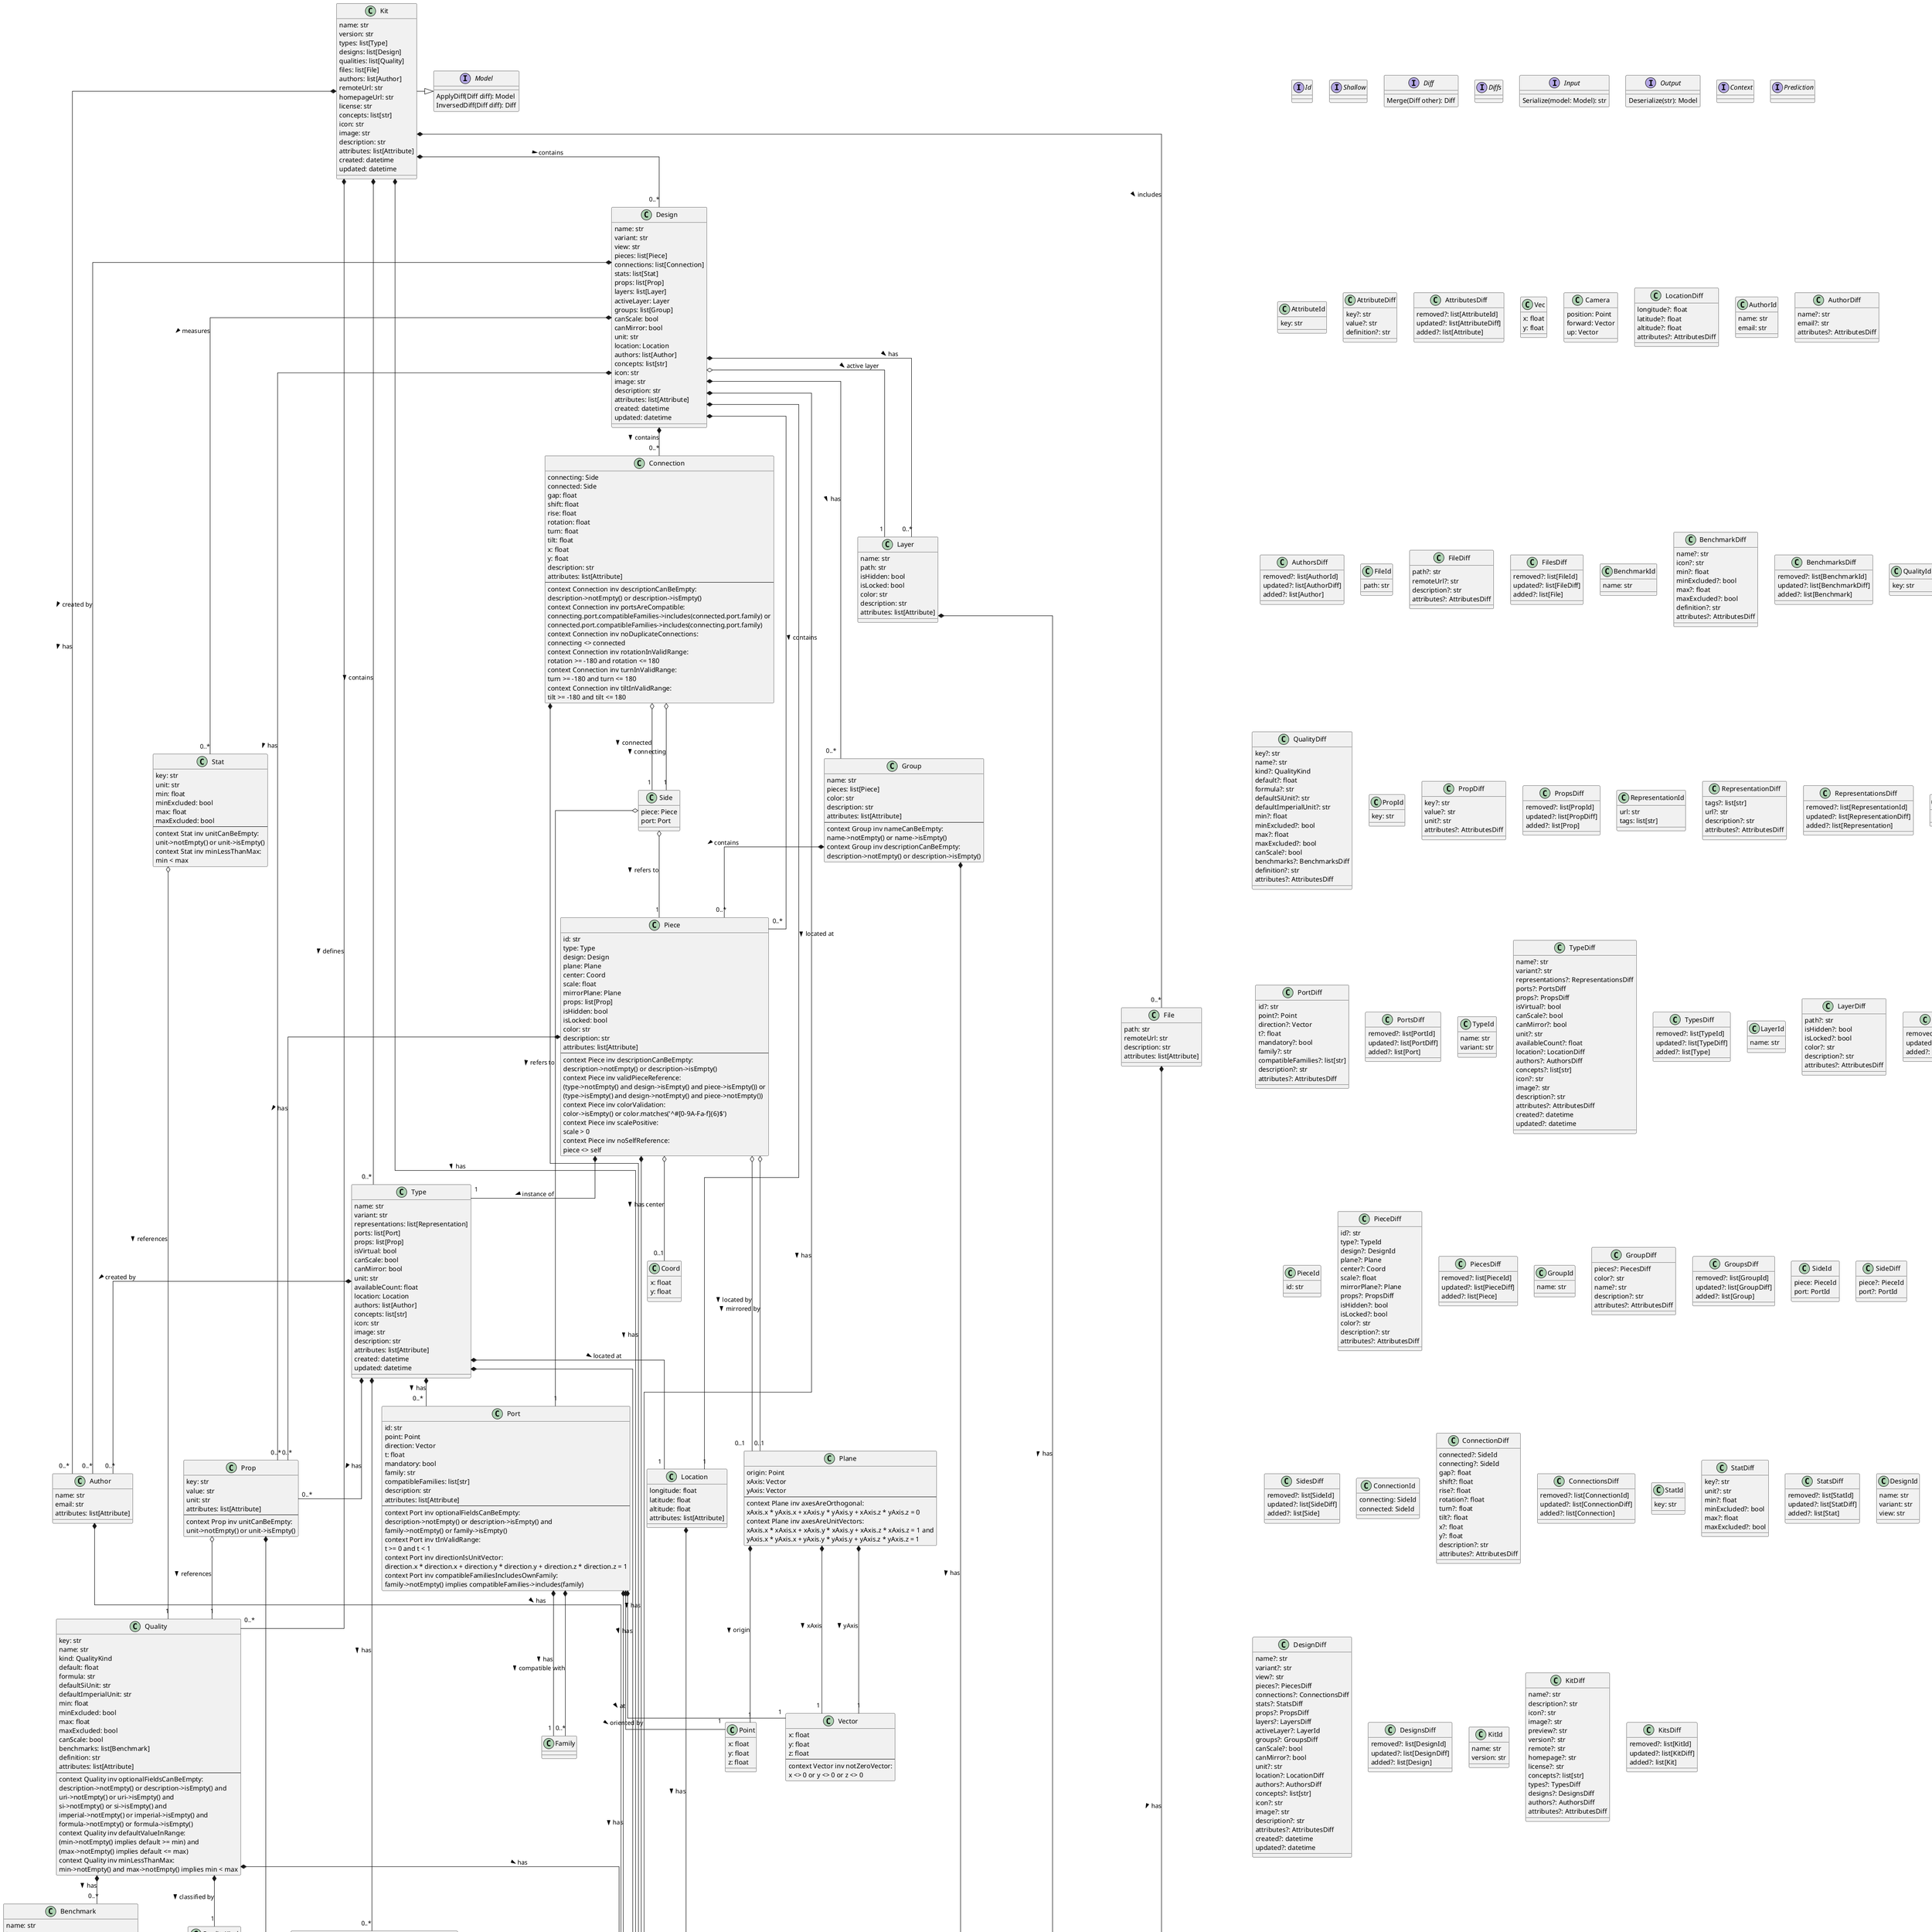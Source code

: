 @startuml "software architecture"
skinparam linetype ortho

' #region Interfaces
interface Id {
}

interface Model {
  ApplyDiff(Diff diff): Model
  InversedDiff(Diff diff): Diff
}

interface Shallow {
}

interface Diff {
  Merge(Diff other): Diff
}

interface Diffs {
}

interface Input {
  Serialize(model: Model): str
}

interface Output {
  Deserialize(str): Model
}

interface Context {
}

interface Prediction {
}
' #endregion Interfaces

' #region Classes

' #region Attribute
class Attribute {
  key: str
  value: str
  definition: str
  --
  context Attribute inv valueCanBeEmpty:
    value->notEmpty() or value->isEmpty()
  context Attribute inv definitionCanBeEmpty:
    definition->notEmpty() or definition->isEmpty()
  context Attribute inv emptyValueMeansTrue:
    value->isEmpty() implies value = 'true'
  context Attribute inv unitCanBeEmpty:
    unit->notEmpty() or unit->isEmpty()
}

class AttributeId {
  key: str
}

class AttributeDiff {
  key?: str
  value?: str
  definition?: str
}

class AttributesDiff {
  removed?: list[AttributeId]
  updated?: list[AttributeDiff]
  added?: list[Attribute]
}
' #endregion Attribute

' #region Coord
class Coord {
  x: float
  y: float
}
' #endregion Coord

' #region Vec
class Vec {
  x: float
  y: float
}
' #endregion Vec

' #region Point
class Point {
  x: float
  y: float
  z: float
}
' #endregion Point

' #region Vector
class Vector {
  x: float
  y: float
  z: float
  --
  context Vector inv notZeroVector:
    x <> 0 or y <> 0 or z <> 0
}
' #endregion Vector

' #region Plane
class Plane {
  origin: Point
  xAxis: Vector
  yAxis: Vector
  --
  context Plane inv axesAreOrthogonal:
    xAxis.x * yAxis.x + xAxis.y * yAxis.y + xAxis.z * yAxis.z = 0
  context Plane inv axesAreUnitVectors:
    xAxis.x * xAxis.x + xAxis.y * xAxis.y + xAxis.z * xAxis.z = 1 and
    yAxis.x * yAxis.x + yAxis.y * yAxis.y + yAxis.z * yAxis.z = 1
}
' #endregion Plane

' #region Camera
class Camera {
  position: Point
  forward: Vector
  up: Vector
}
' #endregion Camera

' #region Location
class Location {
  longitude: float
  latitude: float
  altitude: float
  attributes: list[Attribute]
}

class LocationDiff {
  longitude?: float
  latitude?: float
  altitude?: float
  attributes?: AttributesDiff
}
' #endregion Location

' #region Author
class Author {
  name: str
  email: str
  attributes: list[Attribute]
}

class AuthorId {
  name: str
  email: str
}

class AuthorDiff {
  name?: str
  email?: str
  attributes?: AttributesDiff
}

class AuthorsDiff {
  removed?: list[AuthorId]
  updated?: list[AuthorDiff]
  added?: list[Author]
}
' #endregion Author

' #region File
class File {
  path: str
  remoteUrl: str
  description: str
  attributes: list[Attribute]
}

class FileId {
  path: str
}

class FileDiff {
  path?: str
  remoteUrl?: str
  description?: str
  attributes?: AttributesDiff
}

class FilesDiff {
  removed?: list[FileId]
  updated?: list[FileDiff]
  added?: list[File]
}
' #endregion File

' #region Benchmark
class Benchmark {
  name: str
  icon: str
  min: float
  minExcluded: bool
  max: float
  maxExcluded: bool
  definition: str
  attributes: list[Attribute]
  --
  context Benchmark inv iconCanBeEmpty:
    icon->notEmpty() or icon->isEmpty()
  context Benchmark inv minLessThanMax:
    min < max
}

class BenchmarkId {
  name: str
}

class BenchmarkDiff {
  name?: str
  icon?: str
  min?: float
  minExcluded?: bool
  max?: float
  maxExcluded?: bool
  definition?: str
  attributes?: AttributesDiff
}

class BenchmarksDiff {
  removed?: list[BenchmarkId]
  updated?: list[BenchmarkDiff]
  added?: list[Benchmark]
}
' #endregion Benchmark

' #region QualityKind
class QualityKind {
  <<enumeration>>
  General
  Design
  Type
  Piece
  Connection
  Port
}
' #endregion QualityKind

' #region Quality
class Quality {
  key: str
  name: str
  kind: QualityKind
  default: float
  formula: str
  defaultSiUnit: str
  defaultImperialUnit: str
  min: float
  minExcluded: bool
  max: float
  maxExcluded: bool
  canScale: bool
  benchmarks: list[Benchmark]
  definition: str
  attributes: list[Attribute]
  --
  context Quality inv optionalFieldsCanBeEmpty:
    description->notEmpty() or description->isEmpty() and
    uri->notEmpty() or uri->isEmpty() and
    si->notEmpty() or si->isEmpty() and
    imperial->notEmpty() or imperial->isEmpty() and
    formula->notEmpty() or formula->isEmpty()
  context Quality inv defaultValueInRange:
    (min->notEmpty() implies default >= min) and
    (max->notEmpty() implies default <= max)
  context Quality inv minLessThanMax:
    min->notEmpty() and max->notEmpty() implies min < max
}

class QualityId {
  key: str
}

class QualityDiff {
  key?: str
  name?: str
  kind?: QualityKind
  default?: float
  formula?: str
  defaultSiUnit?: str
  defaultImperialUnit?: str
  min?: float
  minExcluded?: bool
  max?: float
  maxExcluded?: bool
  canScale?: bool
  benchmarks?: BenchmarksDiff
  definition?: str
  attributes?: AttributesDiff
}
' #endregion Quality

' #region Prop
class Prop {
  key: str
  value: str
  unit: str
  attributes: list[Attribute]
  --
  context Prop inv unitCanBeEmpty:
    unit->notEmpty() or unit->isEmpty()
}

class PropId {
  key: str
}

class PropDiff {
  key?: str
  value?: str
  unit?: str
  attributes?: AttributesDiff
}

class PropsDiff {
  removed?: list[PropId]
  updated?: list[PropDiff]
  added?: list[Prop]
}
' #endregion Prop

' #region Representation
class Representation {
  tags: list[str]
  url: str
  description: str
  attributes: list[Attribute]
  --
  context Representation inv descriptionCanBeEmpty:
    description->notEmpty() or description->isEmpty()
}

class RepresentationId {
  url: str
  tags: list[str]
}

class RepresentationDiff {
  tags?: list[str]
  url?: str
  description?: str
  attributes?: AttributesDiff
}

class RepresentationsDiff {
  removed?: list[RepresentationId]
  updated?: list[RepresentationDiff]
  added?: list[Representation]
}
' #endregion Representation

' #region Port
class Port {
  id: str
  point: Point
  direction: Vector
  t: float
  mandatory: bool
  family: str
  compatibleFamilies: list[str]
  description: str
  attributes: list[Attribute]
  --
  context Port inv optionalFieldsCanBeEmpty:
    description->notEmpty() or description->isEmpty() and
    family->notEmpty() or family->isEmpty()
  context Port inv tInValidRange:
    t >= 0 and t < 1
  context Port inv directionIsUnitVector:
    direction.x * direction.x + direction.y * direction.y + direction.z * direction.z = 1
  context Port inv compatibleFamiliesIncludesOwnFamily:
    family->notEmpty() implies compatibleFamilies->includes(family)
}

class PortId {
  id: str
}

class PortDiff {
  id?: str
  point?: Point
  direction?: Vector
  t?: float
  mandatory?: bool
  family?: str
  compatibleFamilies?: list[str]
  description?: str
  attributes?: AttributesDiff
}

class PortsDiff {
  removed?: list[PortId]
  updated?: list[PortDiff]
  added?: list[Port]
}
' #endregion Port

' #region Type
class Type {
  name: str
  variant: str
  representations: list[Representation]
  ports: list[Port]
  props: list[Prop]
  isVirtual: bool
  canScale: bool
  canMirror: bool
  unit: str
  availableCount: float
  location: Location
  authors: list[Author]
  concepts: list[str]
  icon: str
  image: str
  description: str
  attributes: list[Attribute]
  created: datetime
  updated: datetime
}

class TypeId {
  name: str
  variant: str
}

class TypeDiff {
  name?: str
  variant?: str
  representations?: RepresentationsDiff
  ports?: PortsDiff
  props?: PropsDiff
  isVirtual?: bool
  canScale?: bool
  canMirror?: bool
  unit?: str
  availableCount?: float
  location?: LocationDiff
  authors?: AuthorsDiff
  concepts?: list[str]
  icon?: str
  image?: str
  description?: str
  attributes?: AttributesDiff
  created?: datetime
  updated?: datetime
}

class TypesDiff {
  removed?: list[TypeId]
  updated?: list[TypeDiff]
  added?: list[Type]
}
' #endregion Type

' #region Layer
class Layer {
  name: str
  path: str
  isHidden: bool
  isLocked: bool
  color: str
  description: str
  attributes: list[Attribute]
}

class LayerId {
  name: str
}

class LayerDiff {
  path?: str
  isHidden?: bool
  isLocked?: bool
  color?: str
  description?: str
  attributes?: AttributesDiff
}

class LayersDiff {
  removed?: list[LayerId]
  updated?: list[LayerDiff]
  added?: list[Layer]
}
' #endregion Layer

' #region Piece
class Piece {
  id: str
  type: Type
  design: Design
  plane: Plane
  center: Coord
  scale: float
  mirrorPlane: Plane
  props: list[Prop]
  isHidden: bool
  isLocked: bool
  color: str
  description: str
  attributes: list[Attribute]
  --
  context Piece inv descriptionCanBeEmpty:
    description->notEmpty() or description->isEmpty()
  context Piece inv validPieceReference:
    (type->notEmpty() and design->isEmpty() and piece->isEmpty()) or
    (type->isEmpty() and design->notEmpty() and piece->notEmpty())
  context Piece inv colorValidation:
    color->isEmpty() or color.matches('^#[0-9A-Fa-f]{6}$')
  context Piece inv scalePositive:
    scale > 0
  context Piece inv noSelfReference:
    piece <> self
}

class PieceId {
  id: str
}

class PieceDiff {
  id?: str
  type?: TypeId
  design?: DesignId
  plane?: Plane
  center?: Coord
  scale?: float
  mirrorPlane?: Plane
  props?: PropsDiff
  isHidden?: bool
  isLocked?: bool
  color?: str
  description?: str
  attributes?: AttributesDiff
}

class PiecesDiff {
  removed?: list[PieceId]
  updated?: list[PieceDiff]
  added?: list[Piece]
}
' #endregion Piece

' #region Group
class Group {
  name: str
  pieces: list[Piece]
  color: str
  description: str
  attributes: list[Attribute]
  --
  context Group inv nameCanBeEmpty:
    name->notEmpty() or name->isEmpty()
  context Group inv descriptionCanBeEmpty:
    description->notEmpty() or description->isEmpty()
}

class GroupId {
  name: str
}

class GroupDiff {
  pieces?: PiecesDiff
  color?: str
  name?: str
  description?: str
  attributes?: AttributesDiff
}

class GroupsDiff {
  removed?: list[GroupId]
  updated?: list[GroupDiff]
  added?: list[Group]
}
' #endregion Group

' #region Side
class Side {
  piece: Piece
  port: Port
}

class SideId {
  piece: PieceId
  port: PortId
}

class SideDiff {
  piece?: PieceId
  port?: PortId
}

class SidesDiff {
  removed?: list[SideId]
  updated?: list[SideDiff]
  added?: list[Side]
}
' #endregion Side

' #region Connection
class Connection {
  connecting: Side
  connected: Side
  gap: float
  shift: float
  rise: float
  rotation: float
  turn: float
  tilt: float
  x: float
  y: float
  description: str
  attributes: list[Attribute]
  --
  context Connection inv descriptionCanBeEmpty:
    description->notEmpty() or description->isEmpty()
  context Connection inv portsAreCompatible:
    connecting.port.compatibleFamilies->includes(connected.port.family) or
    connected.port.compatibleFamilies->includes(connecting.port.family)
  context Connection inv noDuplicateConnections:
    connecting <> connected
  context Connection inv rotationInValidRange:
    rotation >= -180 and rotation <= 180
  context Connection inv turnInValidRange:
    turn >= -180 and turn <= 180
  context Connection inv tiltInValidRange:
    tilt >= -180 and tilt <= 180
}

class ConnectionId {
  connecting: SideId
  connected: SideId
}

class ConnectionDiff {
  connected?: SideId
  connecting?: SideId
  gap?: float
  shift?: float
  rise?: float
  rotation?: float
  turn?: float
  tilt?: float
  x?: float
  y?: float
  description?: str
  attributes?: AttributesDiff
}

class ConnectionsDiff {
  removed?: list[ConnectionId]
  updated?: list[ConnectionDiff]
  added?: list[Connection]
}
' #endregion Connection

' #region Stat
class Stat {
  key: str
  unit: str
  min: float
  minExcluded: bool
  max: float
  maxExcluded: bool
  --
  context Stat inv unitCanBeEmpty:
    unit->notEmpty() or unit->isEmpty()
  context Stat inv minLessThanMax:
    min < max
}

class StatId {
  key: str
}

class StatDiff {
  key?: str
  unit?: str
  min?: float
  minExcluded?: bool
  max?: float
  maxExcluded?: bool
}

class StatsDiff {
  removed?: list[StatId]
  updated?: list[StatDiff]
  added?: list[Stat]
}
' #endregion Stat

' #region Design
class Design {
  name: str
  variant: str
  view: str
  pieces: list[Piece]
  connections: list[Connection]
  stats: list[Stat]
  props: list[Prop]
  layers: list[Layer]
  activeLayer: Layer
  groups: list[Group]
  canScale: bool
  canMirror: bool
  unit: str
  location: Location
  authors: list[Author]
  concepts: list[str]
  icon: str
  image: str
  description: str
  attributes: list[Attribute]
  created: datetime
  updated: datetime
}

class DesignId {
  name: str
  variant: str
  view: str
}

class DesignDiff {
  name?: str
  variant?: str
  view?: str
  pieces?: PiecesDiff
  connections?: ConnectionsDiff
  stats?: StatsDiff
  props?: PropsDiff
  layers?: LayersDiff
  activeLayer?: LayerId
  groups?: GroupsDiff
  canScale?: bool
  canMirror?: bool
  unit?: str
  location?: LocationDiff
  authors?: AuthorsDiff
  concepts?: list[str]
  icon?: str
  image?: str
  description?: str
  attributes?: AttributesDiff
  created?: datetime
  updated?: datetime
}

class DesignsDiff {
  removed?: list[DesignId]
  updated?: list[DesignDiff]
  added?: list[Design]
}
' #endregion Design

' #region Kit
class Kit {
  name: str
  version: str
  types: list[Type]
  designs: list[Design]
  qualities: list[Quality]
  files: list[File]
  authors: list[Author]
  remoteUrl: str
  homepageUrl: str
  license: str
  concepts: list[str]
  icon: str
  image: str
  description: str
  attributes: list[Attribute]
  created: datetime
  updated: datetime
}

class KitId {
  name: str
  version: str
}

class KitDiff {
  name?: str
  description?: str
  icon?: str
  image?: str
  preview?: str
  version?: str
  remote?: str
  homepage?: str
  license?: str
  concepts?: list[str]
  types?: TypesDiff
  designs?: DesignsDiff
  authors?: AuthorsDiff
  attributes?: AttributesDiff
}

class KitsDiff {
  removed?: list[KitId]
  updated?: list[KitDiff]
  added?: list[Kit]
}
' #endregion Kit

' #endregion Classes

' #region Relationships
Plane *-- "1" Point : origin >
Plane *-- "1" Vector : xAxis >
Plane *-- "1" Vector : yAxis >

Location *-- "0..*" Attribute : has >
Author *-- "0..*" Attribute : has >
File *-- "0..*" Attribute : has >

Quality *-- "1" QualityKind : classified by >
Quality *-- "0..*" Benchmark : has >
Quality *-- "0..*" Attribute : has >
Benchmark *-- "0..*" Attribute : has >
Prop o-- "1" Quality : references >
Prop *-- "0..*" Attribute : has >
Stat o-- "1" Quality : references >

Type *-- "0..*" Representation : has >
Type *-- "0..*" Port : has >
Type *-- "0..*" Attribute : has >
Type *-- "0..*" Prop : has >
Type *-- "1" Location : located at >
Type *-- "0..*" Author : created by >

Representation *-- "0..*" Attribute : has >

Port *-- "0..*" Attribute : has >
Port *-- "1" Point : at >
Port *-- "1" Vector : oriented by >
Port *-- "1" Family : has >
Port *-- "0..*" Family : compatible with >

Layer *-- "0..*" Attribute : has >

Piece *-- "1" Type : instance of >
Piece o-- "0..1" Plane : located by >
Piece o-- "0..1" Plane : mirrored by >
Piece *-- "0..*" Attribute : has >
Piece o-- "0..1" Coord : has center >
Piece *-- "0..*" Prop : has >

Group *-- "0..*" Piece : contains >
Group *-- "0..*" Attribute : has >

Side o-- "1" Piece : refers to >
Side o-- "1" Port : refers to >

Connection *-- "0..*" Attribute : has >
Connection o-- "1" Side : connected >
Connection o-- "1" Side : connecting >

Design *-- "0..*" Piece : contains >
Design *-- "0..*" Connection : contains >
Design *-- "0..*" Layer : has >
Design *-- "0..*" Group : has >
Design *-- "0..*" Attribute : has >
Design *-- "0..*" Stat : measures >
Design *-- "0..*" Prop : has >
Design *-- "1" Location : located at >
Design *-- "0..*" Author : created by >
Design o-- "1" Layer : active layer >

Kit -|> Model
Kit *-- "0..*" Design : contains >
Kit *-- "0..*" Type : contains >
Kit *-- "0..*" Quality : defines >
Kit *-- "0..*" Author : has >
Kit *-- "0..*" Attribute : has >
Kit *-- "0..*" File : includes >
' #endregion Relationships

@enduml